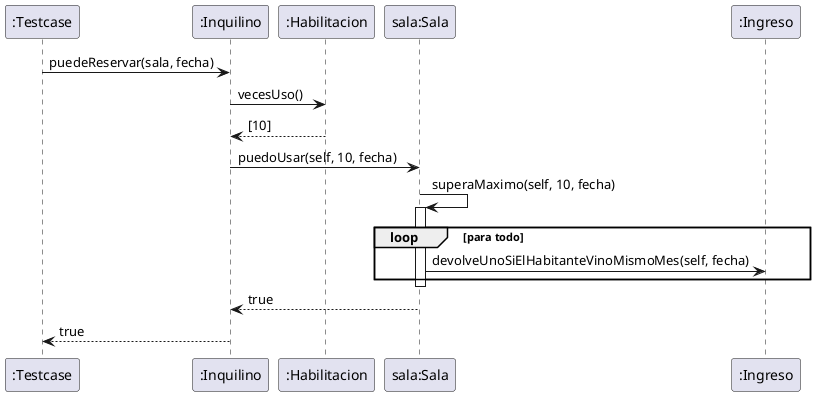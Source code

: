 @startuml

/'
' Inquilino
' Inquilino
' EspacioComun
'/

":Testcase" -> ":Inquilino": puedeReservar(sala, fecha)
":Inquilino" -> ":Habilitacion": vecesUso()
return [10]
":Inquilino" -> "sala:Sala": puedoUsar(self, 10, fecha)
"sala:Sala" -> "sala:Sala": superaMaximo(self, 10, fecha)
activate "sala:Sala"
        loop para todo 
                "sala:Sala" -> ":Ingreso": devolveUnoSiElHabitanteVinoMismoMes(self, fecha)
        end
deactivate "sala:Sala"
"sala:Sala" --> ":Inquilino": true
":Inquilino" --> ":Testcase": true


@enduml
